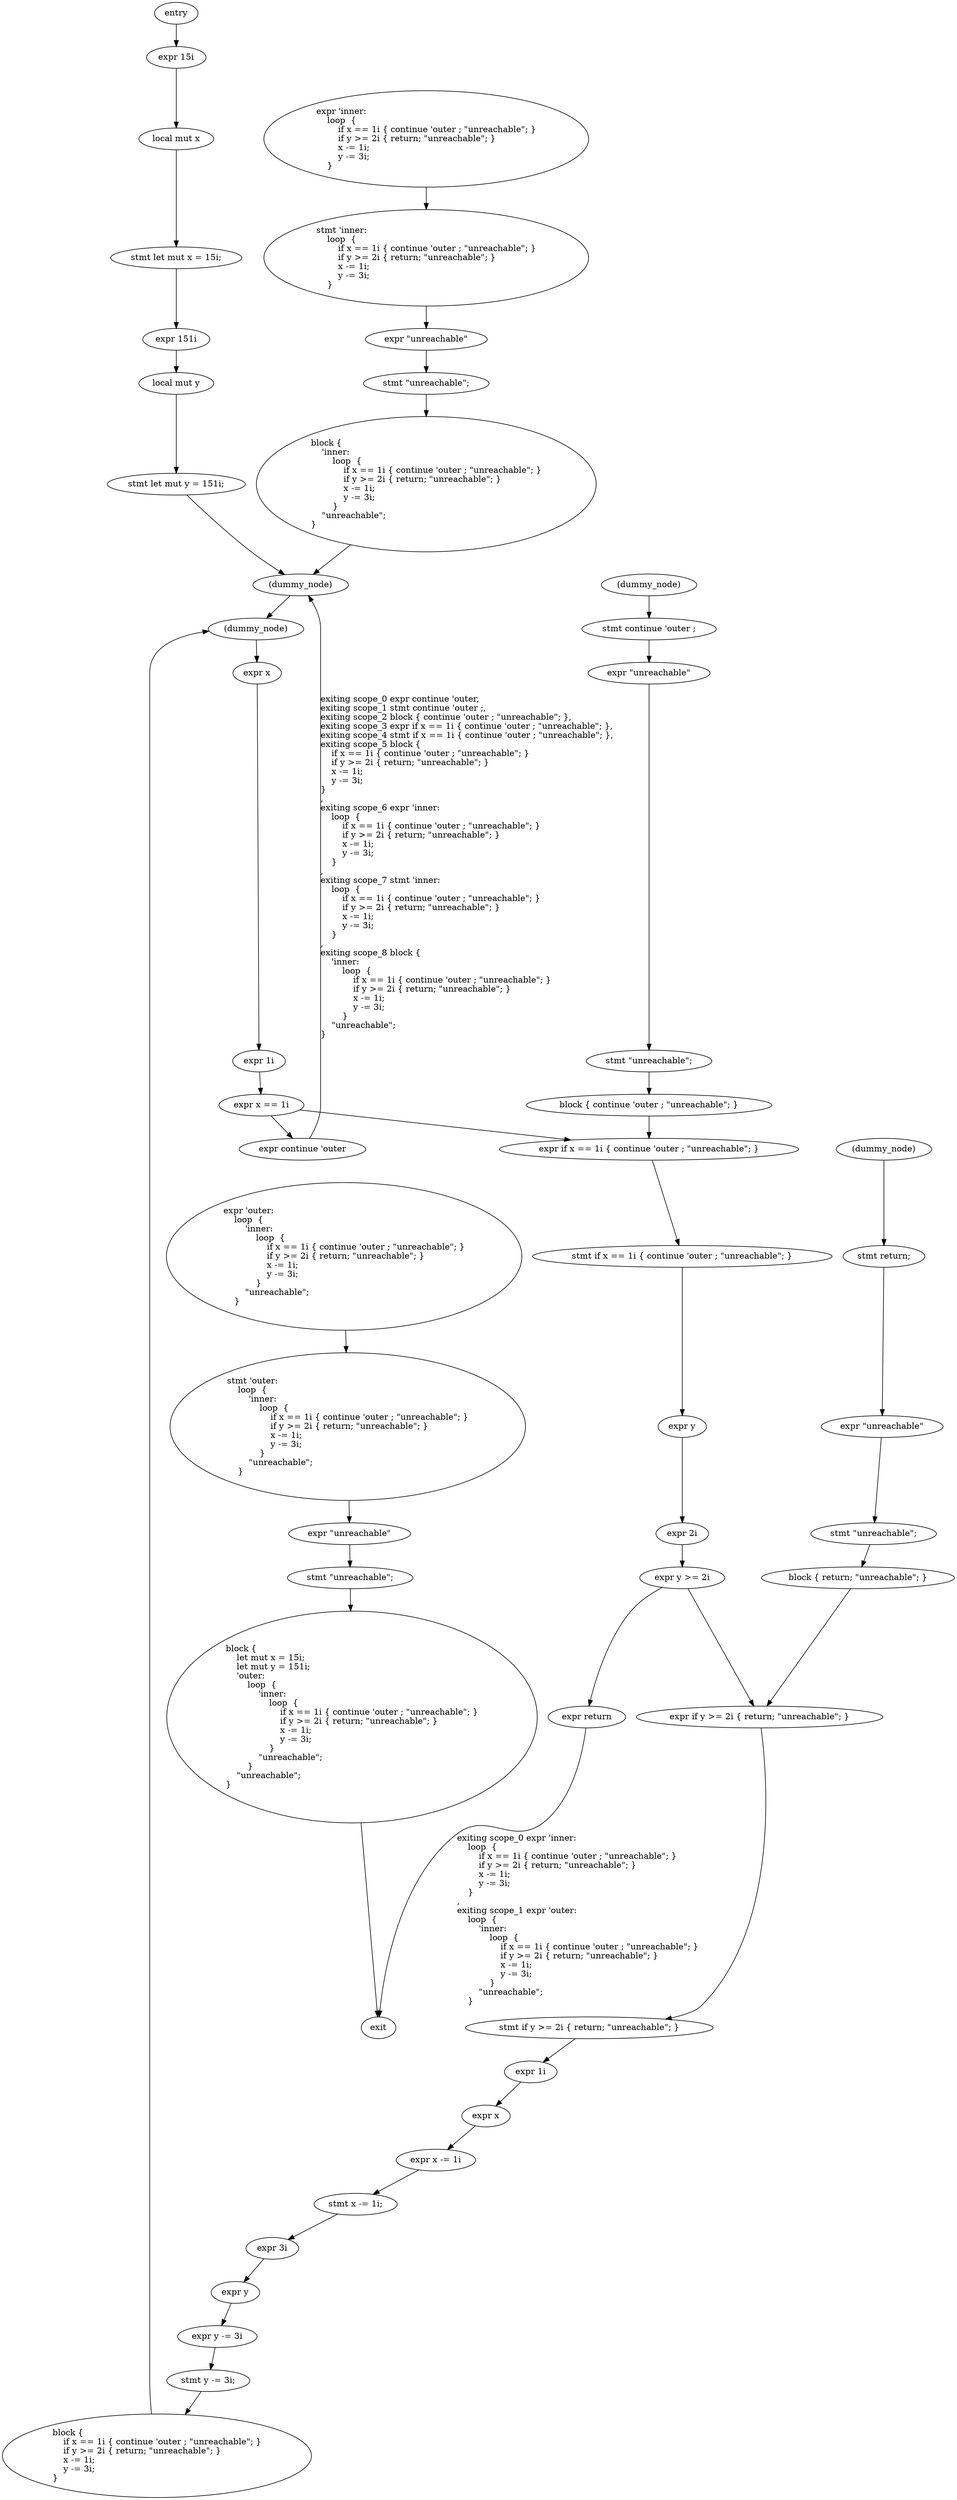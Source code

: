 digraph block {
    N0[label="entry"];
    N1[label="exit"];
    N2[label="expr 15i"];
    N3[label="local mut x"];
    N4[label="stmt let mut x = 15i;"];
    N5[label="expr 151i"];
    N6[label="local mut y"];
    N7[label="stmt let mut y = 151i;"];
    N8[label="(dummy_node)"];
    N9[label="expr \'outer:\l    loop  {\l        \'inner:\l            loop  {\l                if x == 1i { continue \'outer ; \"unreachable\"; }\l                if y >= 2i { return; \"unreachable\"; }\l                x -= 1i;\l                y -= 3i;\l            }\l        \"unreachable\";\l    }\l"];
    N10[label="(dummy_node)"];
    N11[label="expr \'inner:\l    loop  {\l        if x == 1i { continue \'outer ; \"unreachable\"; }\l        if y >= 2i { return; \"unreachable\"; }\l        x -= 1i;\l        y -= 3i;\l    }\l"];
    N12[label="expr x"];
    N13[label="expr 1i"];
    N14[label="expr x == 1i"];
    N15[label="expr continue \'outer"];
    N16[label="(dummy_node)"];
    N17[label="stmt continue \'outer ;"];
    N18[label="expr \"unreachable\""];
    N19[label="stmt \"unreachable\";"];
    N20[label="block { continue \'outer ; \"unreachable\"; }"];
    N21[label="expr if x == 1i { continue \'outer ; \"unreachable\"; }"];
    N22[label="stmt if x == 1i { continue \'outer ; \"unreachable\"; }"];
    N23[label="expr y"];
    N24[label="expr 2i"];
    N25[label="expr y >= 2i"];
    N26[label="expr return"];
    N27[label="(dummy_node)"];
    N28[label="stmt return;"];
    N29[label="expr \"unreachable\""];
    N30[label="stmt \"unreachable\";"];
    N31[label="block { return; \"unreachable\"; }"];
    N32[label="expr if y >= 2i { return; \"unreachable\"; }"];
    N33[label="stmt if y >= 2i { return; \"unreachable\"; }"];
    N34[label="expr 1i"];
    N35[label="expr x"];
    N36[label="expr x -= 1i"];
    N37[label="stmt x -= 1i;"];
    N38[label="expr 3i"];
    N39[label="expr y"];
    N40[label="expr y -= 3i"];
    N41[label="stmt y -= 3i;"];
    N42[label="block {\l    if x == 1i { continue \'outer ; \"unreachable\"; }\l    if y >= 2i { return; \"unreachable\"; }\l    x -= 1i;\l    y -= 3i;\l}\l"];
    N43[label="stmt \'inner:\l    loop  {\l        if x == 1i { continue \'outer ; \"unreachable\"; }\l        if y >= 2i { return; \"unreachable\"; }\l        x -= 1i;\l        y -= 3i;\l    }\l"];
    N44[label="expr \"unreachable\""];
    N45[label="stmt \"unreachable\";"];
    N46[label="block {\l    \'inner:\l        loop  {\l            if x == 1i { continue \'outer ; \"unreachable\"; }\l            if y >= 2i { return; \"unreachable\"; }\l            x -= 1i;\l            y -= 3i;\l        }\l    \"unreachable\";\l}\l"];
    N47[label="stmt \'outer:\l    loop  {\l        \'inner:\l            loop  {\l                if x == 1i { continue \'outer ; \"unreachable\"; }\l                if y >= 2i { return; \"unreachable\"; }\l                x -= 1i;\l                y -= 3i;\l            }\l        \"unreachable\";\l    }\l"];
    N48[label="expr \"unreachable\""];
    N49[label="stmt \"unreachable\";"];
    N50[label="block {\l    let mut x = 15i;\l    let mut y = 151i;\l    \'outer:\l        loop  {\l            \'inner:\l                loop  {\l                    if x == 1i { continue \'outer ; \"unreachable\"; }\l                    if y >= 2i { return; \"unreachable\"; }\l                    x -= 1i;\l                    y -= 3i;\l                }\l            \"unreachable\";\l        }\l    \"unreachable\";\l}\l"];
    N0 -> N2;
    N2 -> N3;
    N3 -> N4;
    N4 -> N5;
    N5 -> N6;
    N6 -> N7;
    N7 -> N8;
    N8 -> N10;
    N10 -> N12;
    N12 -> N13;
    N13 -> N14;
    N14 -> N15;
    N15 -> N8[label="exiting scope_0 expr continue \'outer,\lexiting scope_1 stmt continue \'outer ;,\lexiting scope_2 block { continue \'outer ; \"unreachable\"; },\lexiting scope_3 expr if x == 1i { continue \'outer ; \"unreachable\"; },\lexiting scope_4 stmt if x == 1i { continue \'outer ; \"unreachable\"; },\lexiting scope_5 block {\l    if x == 1i { continue \'outer ; \"unreachable\"; }\l    if y >= 2i { return; \"unreachable\"; }\l    x -= 1i;\l    y -= 3i;\l}\l,\lexiting scope_6 expr \'inner:\l    loop  {\l        if x == 1i { continue \'outer ; \"unreachable\"; }\l        if y >= 2i { return; \"unreachable\"; }\l        x -= 1i;\l        y -= 3i;\l    }\l,\lexiting scope_7 stmt \'inner:\l    loop  {\l        if x == 1i { continue \'outer ; \"unreachable\"; }\l        if y >= 2i { return; \"unreachable\"; }\l        x -= 1i;\l        y -= 3i;\l    }\l,\lexiting scope_8 block {\l    \'inner:\l        loop  {\l            if x == 1i { continue \'outer ; \"unreachable\"; }\l            if y >= 2i { return; \"unreachable\"; }\l            x -= 1i;\l            y -= 3i;\l        }\l    \"unreachable\";\l}\l"];
    N16 -> N17;
    N17 -> N18;
    N18 -> N19;
    N19 -> N20;
    N14 -> N21;
    N20 -> N21;
    N21 -> N22;
    N22 -> N23;
    N23 -> N24;
    N24 -> N25;
    N25 -> N26;
    N26 -> N1[label="exiting scope_0 expr \'inner:\l    loop  {\l        if x == 1i { continue \'outer ; \"unreachable\"; }\l        if y >= 2i { return; \"unreachable\"; }\l        x -= 1i;\l        y -= 3i;\l    }\l,\lexiting scope_1 expr \'outer:\l    loop  {\l        \'inner:\l            loop  {\l                if x == 1i { continue \'outer ; \"unreachable\"; }\l                if y >= 2i { return; \"unreachable\"; }\l                x -= 1i;\l                y -= 3i;\l            }\l        \"unreachable\";\l    }\l"];
    N27 -> N28;
    N28 -> N29;
    N29 -> N30;
    N30 -> N31;
    N25 -> N32;
    N31 -> N32;
    N32 -> N33;
    N33 -> N34;
    N34 -> N35;
    N35 -> N36;
    N36 -> N37;
    N37 -> N38;
    N38 -> N39;
    N39 -> N40;
    N40 -> N41;
    N41 -> N42;
    N42 -> N10;
    N11 -> N43;
    N43 -> N44;
    N44 -> N45;
    N45 -> N46;
    N46 -> N8;
    N9 -> N47;
    N47 -> N48;
    N48 -> N49;
    N49 -> N50;
    N50 -> N1;
}

